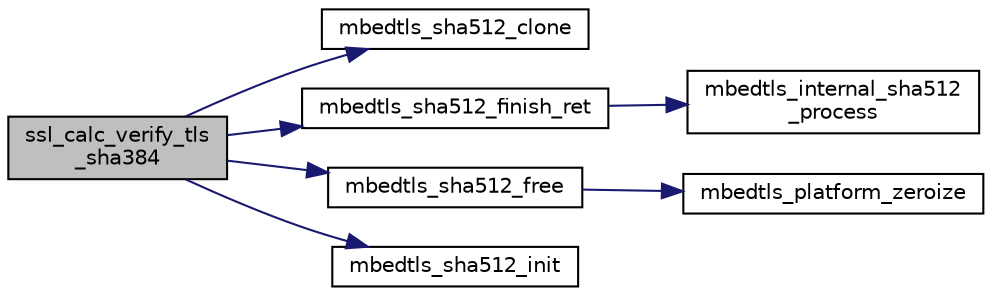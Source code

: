 digraph "ssl_calc_verify_tls_sha384"
{
 // LATEX_PDF_SIZE
  edge [fontname="Helvetica",fontsize="10",labelfontname="Helvetica",labelfontsize="10"];
  node [fontname="Helvetica",fontsize="10",shape=record];
  rankdir="LR";
  Node1 [label="ssl_calc_verify_tls\l_sha384",height=0.2,width=0.4,color="black", fillcolor="grey75", style="filled", fontcolor="black",tooltip=" "];
  Node1 -> Node2 [color="midnightblue",fontsize="10",style="solid",fontname="Helvetica"];
  Node2 [label="mbedtls_sha512_clone",height=0.2,width=0.4,color="black", fillcolor="white", style="filled",URL="$df/dd2/sha512_8c.html#a483ab65c7c6919462a8f632d6a044a4a",tooltip="This function clones the state of a SHA-512 context."];
  Node1 -> Node3 [color="midnightblue",fontsize="10",style="solid",fontname="Helvetica"];
  Node3 [label="mbedtls_sha512_finish_ret",height=0.2,width=0.4,color="black", fillcolor="white", style="filled",URL="$df/dd2/sha512_8c.html#ae58dccdf29be89f5db17d7cec3d9eaa6",tooltip="This function finishes the SHA-512 operation, and writes the result to the output buffer...."];
  Node3 -> Node4 [color="midnightblue",fontsize="10",style="solid",fontname="Helvetica"];
  Node4 [label="mbedtls_internal_sha512\l_process",height=0.2,width=0.4,color="black", fillcolor="white", style="filled",URL="$df/dd2/sha512_8c.html#a2444643f71eb582c81a60c4dfd04f894",tooltip="This function processes a single data block within the ongoing SHA-512 computation."];
  Node1 -> Node5 [color="midnightblue",fontsize="10",style="solid",fontname="Helvetica"];
  Node5 [label="mbedtls_sha512_free",height=0.2,width=0.4,color="black", fillcolor="white", style="filled",URL="$df/dd2/sha512_8c.html#a63c673fa54cb703372fef5df4db02d28",tooltip="This function clears a SHA-512 context."];
  Node5 -> Node6 [color="midnightblue",fontsize="10",style="solid",fontname="Helvetica"];
  Node6 [label="mbedtls_platform_zeroize",height=0.2,width=0.4,color="black", fillcolor="white", style="filled",URL="$dd/dde/platform__util_8c.html#aa4e36b2c1c58d8ad89e1e11b6ebea2d9",tooltip="Securely zeroize a buffer."];
  Node1 -> Node7 [color="midnightblue",fontsize="10",style="solid",fontname="Helvetica"];
  Node7 [label="mbedtls_sha512_init",height=0.2,width=0.4,color="black", fillcolor="white", style="filled",URL="$df/dd2/sha512_8c.html#afefd852a76626e45968b79b70642f3bc",tooltip="This function initializes a SHA-512 context."];
}
